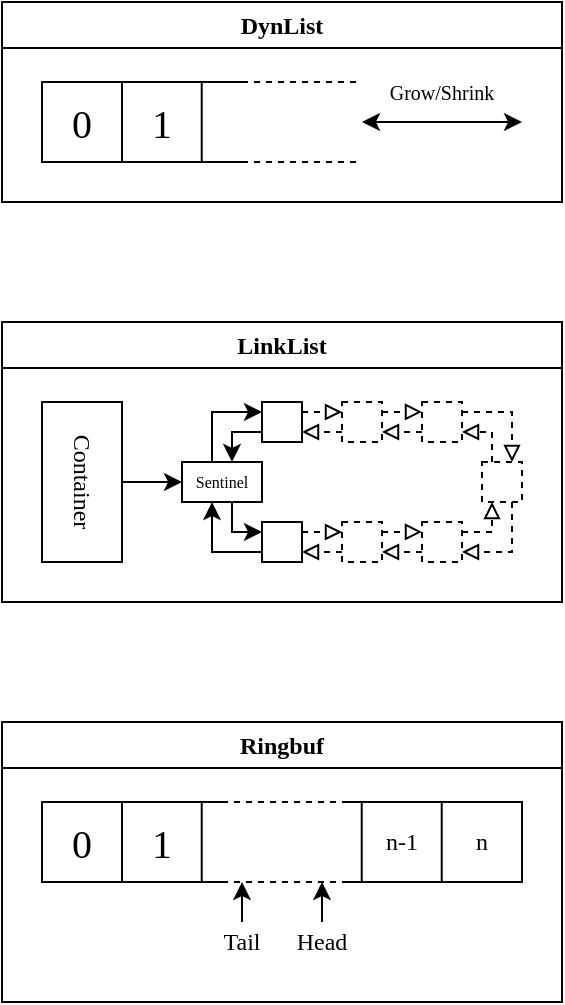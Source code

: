 <mxfile version="24.8.4">
  <diagram name="Seite-1" id="A4Dn2DsGpOb_YyxiD37W">
    <mxGraphModel dx="599" dy="365" grid="1" gridSize="10" guides="1" tooltips="1" connect="1" arrows="1" fold="1" page="1" pageScale="1" pageWidth="827" pageHeight="1169" math="0" shadow="0">
      <root>
        <mxCell id="0" />
        <mxCell id="1" parent="0" />
        <mxCell id="BquZVNCWtQ4oFBv3eVwt-75" value="" style="rounded=0;whiteSpace=wrap;html=1;fontFamily=Consolas;" vertex="1" parent="1">
          <mxGeometry x="130" y="270" width="40" height="20" as="geometry" />
        </mxCell>
        <mxCell id="BquZVNCWtQ4oFBv3eVwt-2" value="&lt;font&gt;DynList&lt;/font&gt;" style="swimlane;whiteSpace=wrap;html=1;fillColor=none;fontFamily=Consolas;" vertex="1" parent="1">
          <mxGeometry x="40" y="40" width="280" height="100" as="geometry" />
        </mxCell>
        <mxCell id="BquZVNCWtQ4oFBv3eVwt-9" value="" style="endArrow=none;html=1;rounded=0;curved=0;fontFamily=Consolas;" edge="1" parent="BquZVNCWtQ4oFBv3eVwt-2">
          <mxGeometry width="50" height="50" relative="1" as="geometry">
            <mxPoint x="120" y="80" as="sourcePoint" />
            <mxPoint x="120" y="40" as="targetPoint" />
            <Array as="points">
              <mxPoint x="20" y="80" />
              <mxPoint x="20" y="40" />
            </Array>
          </mxGeometry>
        </mxCell>
        <mxCell id="BquZVNCWtQ4oFBv3eVwt-10" value="" style="endArrow=none;html=1;rounded=0;dashed=1;fontFamily=Consolas;" edge="1" parent="BquZVNCWtQ4oFBv3eVwt-2">
          <mxGeometry width="50" height="50" relative="1" as="geometry">
            <mxPoint x="120" y="40" as="sourcePoint" />
            <mxPoint x="180" y="40" as="targetPoint" />
          </mxGeometry>
        </mxCell>
        <mxCell id="BquZVNCWtQ4oFBv3eVwt-11" value="" style="endArrow=none;html=1;rounded=0;dashed=1;fontFamily=Consolas;" edge="1" parent="BquZVNCWtQ4oFBv3eVwt-2">
          <mxGeometry width="50" height="50" relative="1" as="geometry">
            <mxPoint x="120" y="80" as="sourcePoint" />
            <mxPoint x="180" y="80" as="targetPoint" />
          </mxGeometry>
        </mxCell>
        <mxCell id="BquZVNCWtQ4oFBv3eVwt-13" value="" style="endArrow=classic;startArrow=classic;html=1;rounded=0;fontFamily=Consolas;" edge="1" parent="BquZVNCWtQ4oFBv3eVwt-2">
          <mxGeometry width="50" height="50" relative="1" as="geometry">
            <mxPoint x="180" y="60" as="sourcePoint" />
            <mxPoint x="260" y="60" as="targetPoint" />
          </mxGeometry>
        </mxCell>
        <mxCell id="BquZVNCWtQ4oFBv3eVwt-14" value="Grow/Shrink" style="text;html=1;align=center;verticalAlign=middle;whiteSpace=wrap;rounded=0;fontFamily=Consolas;fontSize=10;" vertex="1" parent="BquZVNCWtQ4oFBv3eVwt-2">
          <mxGeometry x="180" y="40" width="80" height="10" as="geometry" />
        </mxCell>
        <mxCell id="BquZVNCWtQ4oFBv3eVwt-15" value="" style="endArrow=none;html=1;rounded=0;fontFamily=Consolas;" edge="1" parent="BquZVNCWtQ4oFBv3eVwt-2">
          <mxGeometry width="50" height="50" relative="1" as="geometry">
            <mxPoint x="60" y="80" as="sourcePoint" />
            <mxPoint x="60" y="40" as="targetPoint" />
          </mxGeometry>
        </mxCell>
        <mxCell id="BquZVNCWtQ4oFBv3eVwt-16" value="" style="endArrow=none;html=1;rounded=0;fontFamily=Consolas;" edge="1" parent="BquZVNCWtQ4oFBv3eVwt-2">
          <mxGeometry width="50" height="50" relative="1" as="geometry">
            <mxPoint x="99.86" y="80" as="sourcePoint" />
            <mxPoint x="99.86" y="40" as="targetPoint" />
          </mxGeometry>
        </mxCell>
        <mxCell id="BquZVNCWtQ4oFBv3eVwt-20" value="&lt;div&gt;&lt;font style=&quot;font-size: 20px;&quot;&gt;0&lt;/font&gt;&lt;/div&gt;" style="text;html=1;align=center;verticalAlign=middle;whiteSpace=wrap;rounded=0;fontFamily=Consolas;" vertex="1" parent="BquZVNCWtQ4oFBv3eVwt-2">
          <mxGeometry x="20" y="40" width="40" height="40" as="geometry" />
        </mxCell>
        <mxCell id="BquZVNCWtQ4oFBv3eVwt-21" value="&lt;div style=&quot;font-size: 20px;&quot;&gt;&lt;font style=&quot;font-size: 20px;&quot;&gt;1&lt;br&gt;&lt;/font&gt;&lt;/div&gt;" style="text;html=1;align=center;verticalAlign=middle;whiteSpace=wrap;rounded=0;fontFamily=Consolas;" vertex="1" parent="BquZVNCWtQ4oFBv3eVwt-2">
          <mxGeometry x="60" y="40" width="40" height="40" as="geometry" />
        </mxCell>
        <mxCell id="BquZVNCWtQ4oFBv3eVwt-56" style="edgeStyle=orthogonalEdgeStyle;rounded=0;orthogonalLoop=1;jettySize=auto;html=1;entryX=0;entryY=0.5;entryDx=0;entryDy=0;fontFamily=Consolas;" edge="1" parent="1" source="BquZVNCWtQ4oFBv3eVwt-42" target="BquZVNCWtQ4oFBv3eVwt-74">
          <mxGeometry relative="1" as="geometry">
            <mxPoint x="120" y="280" as="targetPoint" />
            <Array as="points" />
          </mxGeometry>
        </mxCell>
        <mxCell id="BquZVNCWtQ4oFBv3eVwt-42" value="" style="rounded=0;whiteSpace=wrap;html=1;fontFamily=Consolas;" vertex="1" parent="1">
          <mxGeometry x="60" y="240" width="40" height="80" as="geometry" />
        </mxCell>
        <mxCell id="BquZVNCWtQ4oFBv3eVwt-48" style="edgeStyle=orthogonalEdgeStyle;rounded=0;orthogonalLoop=1;jettySize=auto;html=1;exitX=0.25;exitY=0;exitDx=0;exitDy=0;entryX=0;entryY=0.25;entryDx=0;entryDy=0;fontFamily=Consolas;" edge="1" parent="1" target="BquZVNCWtQ4oFBv3eVwt-59">
          <mxGeometry relative="1" as="geometry">
            <mxPoint x="145" y="270" as="sourcePoint" />
            <Array as="points">
              <mxPoint x="145" y="245" />
            </Array>
          </mxGeometry>
        </mxCell>
        <mxCell id="BquZVNCWtQ4oFBv3eVwt-54" style="edgeStyle=orthogonalEdgeStyle;rounded=0;orthogonalLoop=1;jettySize=auto;html=1;exitX=0.75;exitY=1;exitDx=0;exitDy=0;fontFamily=Consolas;" edge="1" parent="1">
          <mxGeometry relative="1" as="geometry">
            <mxPoint x="155" y="290" as="sourcePoint" />
            <mxPoint x="170" y="305" as="targetPoint" />
            <Array as="points">
              <mxPoint x="155" y="305" />
            </Array>
          </mxGeometry>
        </mxCell>
        <mxCell id="BquZVNCWtQ4oFBv3eVwt-50" style="edgeStyle=orthogonalEdgeStyle;rounded=0;orthogonalLoop=1;jettySize=auto;html=1;exitX=1;exitY=0.25;exitDx=0;exitDy=0;entryX=0.75;entryY=0;entryDx=0;entryDy=0;dashed=1;endArrow=block;endFill=0;fontFamily=Consolas;" edge="1" parent="1" source="BquZVNCWtQ4oFBv3eVwt-44" target="BquZVNCWtQ4oFBv3eVwt-45">
          <mxGeometry relative="1" as="geometry" />
        </mxCell>
        <mxCell id="BquZVNCWtQ4oFBv3eVwt-66" style="edgeStyle=orthogonalEdgeStyle;rounded=0;orthogonalLoop=1;jettySize=auto;html=1;exitX=0;exitY=0.75;exitDx=0;exitDy=0;entryX=1;entryY=0.75;entryDx=0;entryDy=0;dashed=1;endArrow=block;endFill=0;fontFamily=Consolas;" edge="1" parent="1" source="BquZVNCWtQ4oFBv3eVwt-44" target="BquZVNCWtQ4oFBv3eVwt-61">
          <mxGeometry relative="1" as="geometry" />
        </mxCell>
        <mxCell id="BquZVNCWtQ4oFBv3eVwt-44" value="" style="rounded=0;whiteSpace=wrap;html=1;dashed=1;fontFamily=Consolas;" vertex="1" parent="1">
          <mxGeometry x="250" y="240" width="20" height="20" as="geometry" />
        </mxCell>
        <mxCell id="BquZVNCWtQ4oFBv3eVwt-51" style="edgeStyle=orthogonalEdgeStyle;rounded=0;orthogonalLoop=1;jettySize=auto;html=1;exitX=0.25;exitY=0;exitDx=0;exitDy=0;entryX=1;entryY=0.75;entryDx=0;entryDy=0;dashed=1;endArrow=block;endFill=0;fontFamily=Consolas;" edge="1" parent="1" source="BquZVNCWtQ4oFBv3eVwt-45" target="BquZVNCWtQ4oFBv3eVwt-44">
          <mxGeometry relative="1" as="geometry">
            <Array as="points">
              <mxPoint x="285" y="255" />
            </Array>
          </mxGeometry>
        </mxCell>
        <mxCell id="BquZVNCWtQ4oFBv3eVwt-52" style="edgeStyle=orthogonalEdgeStyle;rounded=0;orthogonalLoop=1;jettySize=auto;html=1;exitX=0.75;exitY=1;exitDx=0;exitDy=0;entryX=1;entryY=0.75;entryDx=0;entryDy=0;dashed=1;endArrow=block;endFill=0;fontFamily=Consolas;" edge="1" parent="1" source="BquZVNCWtQ4oFBv3eVwt-45" target="BquZVNCWtQ4oFBv3eVwt-46">
          <mxGeometry relative="1" as="geometry">
            <Array as="points">
              <mxPoint x="295" y="315" />
            </Array>
          </mxGeometry>
        </mxCell>
        <mxCell id="BquZVNCWtQ4oFBv3eVwt-45" value="" style="rounded=0;whiteSpace=wrap;html=1;dashed=1;fontFamily=Consolas;" vertex="1" parent="1">
          <mxGeometry x="280" y="270" width="20" height="20" as="geometry" />
        </mxCell>
        <mxCell id="BquZVNCWtQ4oFBv3eVwt-53" style="edgeStyle=orthogonalEdgeStyle;rounded=0;orthogonalLoop=1;jettySize=auto;html=1;exitX=1;exitY=0.25;exitDx=0;exitDy=0;entryX=0.25;entryY=1;entryDx=0;entryDy=0;dashed=1;endArrow=block;endFill=0;fontFamily=Consolas;" edge="1" parent="1" source="BquZVNCWtQ4oFBv3eVwt-46" target="BquZVNCWtQ4oFBv3eVwt-45">
          <mxGeometry relative="1" as="geometry" />
        </mxCell>
        <mxCell id="BquZVNCWtQ4oFBv3eVwt-55" style="edgeStyle=orthogonalEdgeStyle;rounded=0;orthogonalLoop=1;jettySize=auto;html=1;entryX=0.25;entryY=1;entryDx=0;entryDy=0;fontFamily=Consolas;" edge="1" parent="1">
          <mxGeometry relative="1" as="geometry">
            <mxPoint x="170" y="315" as="sourcePoint" />
            <mxPoint x="145" y="290" as="targetPoint" />
          </mxGeometry>
        </mxCell>
        <mxCell id="BquZVNCWtQ4oFBv3eVwt-70" style="edgeStyle=orthogonalEdgeStyle;rounded=0;orthogonalLoop=1;jettySize=auto;html=1;exitX=0;exitY=0.75;exitDx=0;exitDy=0;entryX=1;entryY=0.75;entryDx=0;entryDy=0;dashed=1;endArrow=block;endFill=0;fontFamily=Consolas;" edge="1" parent="1" source="BquZVNCWtQ4oFBv3eVwt-46" target="BquZVNCWtQ4oFBv3eVwt-62">
          <mxGeometry relative="1" as="geometry" />
        </mxCell>
        <mxCell id="BquZVNCWtQ4oFBv3eVwt-46" value="" style="rounded=0;whiteSpace=wrap;html=1;dashed=1;fontFamily=Consolas;" vertex="1" parent="1">
          <mxGeometry x="250" y="300" width="20" height="20" as="geometry" />
        </mxCell>
        <mxCell id="BquZVNCWtQ4oFBv3eVwt-57" value="Container" style="text;html=1;align=center;verticalAlign=middle;whiteSpace=wrap;rounded=0;rotation=90;fontFamily=Consolas;" vertex="1" parent="1">
          <mxGeometry x="40" y="260" width="80" height="40" as="geometry" />
        </mxCell>
        <mxCell id="BquZVNCWtQ4oFBv3eVwt-58" value="&lt;div&gt;LinkList&lt;/div&gt;" style="swimlane;whiteSpace=wrap;html=1;fontFamily=Consolas;" vertex="1" parent="1">
          <mxGeometry x="40" y="200" width="280" height="140" as="geometry" />
        </mxCell>
        <mxCell id="BquZVNCWtQ4oFBv3eVwt-59" value="" style="rounded=0;whiteSpace=wrap;html=1;fontFamily=Consolas;" vertex="1" parent="BquZVNCWtQ4oFBv3eVwt-58">
          <mxGeometry x="130" y="40" width="20" height="20" as="geometry" />
        </mxCell>
        <mxCell id="BquZVNCWtQ4oFBv3eVwt-74" value="&lt;font style=&quot;font-size: 8px;&quot;&gt;Sentinel&lt;/font&gt;" style="text;html=1;align=center;verticalAlign=middle;whiteSpace=wrap;rounded=0;fontSize=8;fontFamily=Consolas;" vertex="1" parent="BquZVNCWtQ4oFBv3eVwt-58">
          <mxGeometry x="90" y="70" width="40" height="20" as="geometry" />
        </mxCell>
        <mxCell id="BquZVNCWtQ4oFBv3eVwt-49" style="edgeStyle=orthogonalEdgeStyle;rounded=0;orthogonalLoop=1;jettySize=auto;html=1;entryX=0.75;entryY=0;entryDx=0;entryDy=0;exitX=0;exitY=0.75;exitDx=0;exitDy=0;fontFamily=Consolas;" edge="1" parent="1" source="BquZVNCWtQ4oFBv3eVwt-59">
          <mxGeometry relative="1" as="geometry">
            <mxPoint x="220" y="260" as="sourcePoint" />
            <mxPoint x="155" y="270" as="targetPoint" />
            <Array as="points">
              <mxPoint x="155" y="255" />
            </Array>
          </mxGeometry>
        </mxCell>
        <mxCell id="BquZVNCWtQ4oFBv3eVwt-67" style="edgeStyle=orthogonalEdgeStyle;rounded=0;orthogonalLoop=1;jettySize=auto;html=1;exitX=1;exitY=0.25;exitDx=0;exitDy=0;entryX=0;entryY=0.25;entryDx=0;entryDy=0;dashed=1;endArrow=block;endFill=0;fontFamily=Consolas;" edge="1" parent="1" source="BquZVNCWtQ4oFBv3eVwt-60" target="BquZVNCWtQ4oFBv3eVwt-62">
          <mxGeometry relative="1" as="geometry" />
        </mxCell>
        <mxCell id="BquZVNCWtQ4oFBv3eVwt-60" value="" style="rounded=0;whiteSpace=wrap;html=1;fontFamily=Consolas;" vertex="1" parent="1">
          <mxGeometry x="170" y="300" width="20" height="20" as="geometry" />
        </mxCell>
        <mxCell id="BquZVNCWtQ4oFBv3eVwt-64" style="edgeStyle=orthogonalEdgeStyle;rounded=0;orthogonalLoop=1;jettySize=auto;html=1;exitX=0;exitY=0.75;exitDx=0;exitDy=0;entryX=1;entryY=0.75;entryDx=0;entryDy=0;dashed=1;endArrow=block;endFill=0;fontFamily=Consolas;" edge="1" parent="1" source="BquZVNCWtQ4oFBv3eVwt-61" target="BquZVNCWtQ4oFBv3eVwt-59">
          <mxGeometry relative="1" as="geometry" />
        </mxCell>
        <mxCell id="BquZVNCWtQ4oFBv3eVwt-65" style="edgeStyle=orthogonalEdgeStyle;rounded=0;orthogonalLoop=1;jettySize=auto;html=1;exitX=1;exitY=0.25;exitDx=0;exitDy=0;dashed=1;endArrow=block;endFill=0;fontFamily=Consolas;" edge="1" parent="1" source="BquZVNCWtQ4oFBv3eVwt-61">
          <mxGeometry relative="1" as="geometry">
            <mxPoint x="250" y="244.987" as="targetPoint" />
          </mxGeometry>
        </mxCell>
        <mxCell id="BquZVNCWtQ4oFBv3eVwt-61" value="" style="rounded=0;whiteSpace=wrap;html=1;dashed=1;fontFamily=Consolas;" vertex="1" parent="1">
          <mxGeometry x="210" y="240" width="20" height="20" as="geometry" />
        </mxCell>
        <mxCell id="BquZVNCWtQ4oFBv3eVwt-68" style="edgeStyle=orthogonalEdgeStyle;rounded=0;orthogonalLoop=1;jettySize=auto;html=1;exitX=0;exitY=0.75;exitDx=0;exitDy=0;entryX=1;entryY=0.75;entryDx=0;entryDy=0;dashed=1;endArrow=block;endFill=0;fontFamily=Consolas;" edge="1" parent="1" source="BquZVNCWtQ4oFBv3eVwt-62" target="BquZVNCWtQ4oFBv3eVwt-60">
          <mxGeometry relative="1" as="geometry" />
        </mxCell>
        <mxCell id="BquZVNCWtQ4oFBv3eVwt-69" style="edgeStyle=orthogonalEdgeStyle;rounded=0;orthogonalLoop=1;jettySize=auto;html=1;exitX=1;exitY=0.25;exitDx=0;exitDy=0;dashed=1;endArrow=block;endFill=0;fontFamily=Consolas;" edge="1" parent="1" source="BquZVNCWtQ4oFBv3eVwt-62">
          <mxGeometry relative="1" as="geometry">
            <mxPoint x="250" y="304.987" as="targetPoint" />
          </mxGeometry>
        </mxCell>
        <mxCell id="BquZVNCWtQ4oFBv3eVwt-62" value="" style="rounded=0;whiteSpace=wrap;html=1;dashed=1;fontFamily=Consolas;" vertex="1" parent="1">
          <mxGeometry x="210" y="300" width="20" height="20" as="geometry" />
        </mxCell>
        <mxCell id="BquZVNCWtQ4oFBv3eVwt-63" style="edgeStyle=orthogonalEdgeStyle;rounded=0;orthogonalLoop=1;jettySize=auto;html=1;exitX=1;exitY=0.25;exitDx=0;exitDy=0;entryX=0;entryY=0.25;entryDx=0;entryDy=0;dashed=1;endArrow=block;endFill=0;fontFamily=Consolas;" edge="1" parent="1" source="BquZVNCWtQ4oFBv3eVwt-59" target="BquZVNCWtQ4oFBv3eVwt-61">
          <mxGeometry relative="1" as="geometry" />
        </mxCell>
        <mxCell id="BquZVNCWtQ4oFBv3eVwt-76" value="" style="endArrow=none;html=1;rounded=0;curved=0;fontFamily=Consolas;" edge="1" parent="1">
          <mxGeometry width="50" height="50" relative="1" as="geometry">
            <mxPoint x="150" y="480" as="sourcePoint" />
            <mxPoint x="150" y="440" as="targetPoint" />
            <Array as="points">
              <mxPoint x="60" y="480" />
              <mxPoint x="60" y="440" />
            </Array>
          </mxGeometry>
        </mxCell>
        <mxCell id="BquZVNCWtQ4oFBv3eVwt-77" value="" style="endArrow=none;html=1;rounded=0;dashed=1;fontFamily=Consolas;" edge="1" parent="1">
          <mxGeometry width="50" height="50" relative="1" as="geometry">
            <mxPoint x="150" y="440" as="sourcePoint" />
            <mxPoint x="210" y="440" as="targetPoint" />
          </mxGeometry>
        </mxCell>
        <mxCell id="BquZVNCWtQ4oFBv3eVwt-78" value="" style="endArrow=none;html=1;rounded=0;dashed=1;fontFamily=Consolas;" edge="1" parent="1">
          <mxGeometry width="50" height="50" relative="1" as="geometry">
            <mxPoint x="150" y="480" as="sourcePoint" />
            <mxPoint x="210" y="480" as="targetPoint" />
          </mxGeometry>
        </mxCell>
        <mxCell id="BquZVNCWtQ4oFBv3eVwt-79" value="" style="endArrow=none;html=1;rounded=0;fontFamily=Consolas;" edge="1" parent="1">
          <mxGeometry width="50" height="50" relative="1" as="geometry">
            <mxPoint x="100" y="480" as="sourcePoint" />
            <mxPoint x="100" y="440" as="targetPoint" />
          </mxGeometry>
        </mxCell>
        <mxCell id="BquZVNCWtQ4oFBv3eVwt-80" value="" style="endArrow=none;html=1;rounded=0;fontFamily=Consolas;" edge="1" parent="1">
          <mxGeometry width="50" height="50" relative="1" as="geometry">
            <mxPoint x="139.86" y="480" as="sourcePoint" />
            <mxPoint x="139.86" y="440" as="targetPoint" />
          </mxGeometry>
        </mxCell>
        <mxCell id="BquZVNCWtQ4oFBv3eVwt-81" value="&lt;div&gt;&lt;font style=&quot;font-size: 20px;&quot;&gt;0&lt;/font&gt;&lt;/div&gt;" style="text;html=1;align=center;verticalAlign=middle;whiteSpace=wrap;rounded=0;fontFamily=Consolas;" vertex="1" parent="1">
          <mxGeometry x="60" y="440" width="40" height="40" as="geometry" />
        </mxCell>
        <mxCell id="BquZVNCWtQ4oFBv3eVwt-82" value="&lt;div style=&quot;font-size: 20px;&quot;&gt;&lt;font style=&quot;font-size: 20px;&quot;&gt;1&lt;br&gt;&lt;/font&gt;&lt;/div&gt;" style="text;html=1;align=center;verticalAlign=middle;whiteSpace=wrap;rounded=0;fontFamily=Consolas;" vertex="1" parent="1">
          <mxGeometry x="100" y="440" width="40" height="40" as="geometry" />
        </mxCell>
        <mxCell id="BquZVNCWtQ4oFBv3eVwt-89" value="" style="endArrow=none;html=1;rounded=0;curved=0;fontFamily=Consolas;" edge="1" parent="1">
          <mxGeometry width="50" height="50" relative="1" as="geometry">
            <mxPoint x="210" y="480" as="sourcePoint" />
            <mxPoint x="210" y="440" as="targetPoint" />
            <Array as="points">
              <mxPoint x="300" y="480" />
              <mxPoint x="300" y="440" />
            </Array>
          </mxGeometry>
        </mxCell>
        <mxCell id="BquZVNCWtQ4oFBv3eVwt-90" value="" style="endArrow=none;html=1;rounded=0;fontFamily=Consolas;" edge="1" parent="1">
          <mxGeometry width="50" height="50" relative="1" as="geometry">
            <mxPoint x="259.86" y="480" as="sourcePoint" />
            <mxPoint x="259.86" y="440" as="targetPoint" />
          </mxGeometry>
        </mxCell>
        <mxCell id="BquZVNCWtQ4oFBv3eVwt-91" value="" style="endArrow=none;html=1;rounded=0;fontFamily=Consolas;" edge="1" parent="1">
          <mxGeometry width="50" height="50" relative="1" as="geometry">
            <mxPoint x="219.86" y="480" as="sourcePoint" />
            <mxPoint x="219.86" y="440" as="targetPoint" />
          </mxGeometry>
        </mxCell>
        <mxCell id="BquZVNCWtQ4oFBv3eVwt-92" value="n" style="text;html=1;align=center;verticalAlign=middle;whiteSpace=wrap;rounded=0;fontFamily=Consolas;" vertex="1" parent="1">
          <mxGeometry x="259.86" y="440" width="40" height="40" as="geometry" />
        </mxCell>
        <mxCell id="BquZVNCWtQ4oFBv3eVwt-93" value="&lt;div&gt;n-1&lt;/div&gt;" style="text;html=1;align=center;verticalAlign=middle;whiteSpace=wrap;rounded=0;fontFamily=Consolas;" vertex="1" parent="1">
          <mxGeometry x="219.86" y="440" width="39.86" height="40" as="geometry" />
        </mxCell>
        <mxCell id="BquZVNCWtQ4oFBv3eVwt-95" value="&lt;font&gt;Ringbuf&lt;/font&gt;" style="swimlane;whiteSpace=wrap;html=1;fontFamily=Consolas;" vertex="1" parent="1">
          <mxGeometry x="40" y="400" width="280" height="140" as="geometry" />
        </mxCell>
        <mxCell id="BquZVNCWtQ4oFBv3eVwt-97" value="" style="endArrow=classic;html=1;rounded=0;" edge="1" parent="BquZVNCWtQ4oFBv3eVwt-95">
          <mxGeometry width="50" height="50" relative="1" as="geometry">
            <mxPoint x="120" y="100" as="sourcePoint" />
            <mxPoint x="120" y="80" as="targetPoint" />
          </mxGeometry>
        </mxCell>
        <mxCell id="BquZVNCWtQ4oFBv3eVwt-96" value="" style="endArrow=classic;html=1;rounded=0;" edge="1" parent="BquZVNCWtQ4oFBv3eVwt-95">
          <mxGeometry width="50" height="50" relative="1" as="geometry">
            <mxPoint x="160" y="100" as="sourcePoint" />
            <mxPoint x="160" y="80" as="targetPoint" />
          </mxGeometry>
        </mxCell>
        <mxCell id="BquZVNCWtQ4oFBv3eVwt-98" value="Tail" style="text;html=1;align=center;verticalAlign=middle;whiteSpace=wrap;rounded=0;fontFamily=Consolas;fontSize=12;fontColor=default;labelBackgroundColor=none;" vertex="1" parent="BquZVNCWtQ4oFBv3eVwt-95">
          <mxGeometry x="100" y="100" width="40" height="20" as="geometry" />
        </mxCell>
        <mxCell id="BquZVNCWtQ4oFBv3eVwt-103" value="Head" style="text;html=1;align=center;verticalAlign=middle;whiteSpace=wrap;rounded=0;fontFamily=Consolas;fontSize=12;fontColor=default;labelBackgroundColor=none;" vertex="1" parent="BquZVNCWtQ4oFBv3eVwt-95">
          <mxGeometry x="140" y="100" width="40" height="20" as="geometry" />
        </mxCell>
      </root>
    </mxGraphModel>
  </diagram>
</mxfile>
